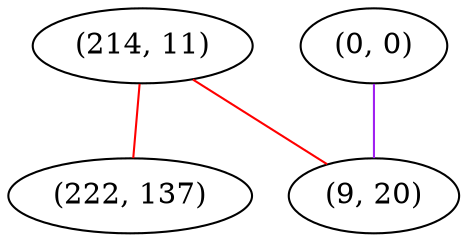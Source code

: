 graph "" {
"(214, 11)";
"(222, 137)";
"(0, 0)";
"(9, 20)";
"(214, 11)" -- "(222, 137)"  [color=red, key=0, weight=1];
"(214, 11)" -- "(9, 20)"  [color=red, key=0, weight=1];
"(0, 0)" -- "(9, 20)"  [color=purple, key=0, weight=4];
}
